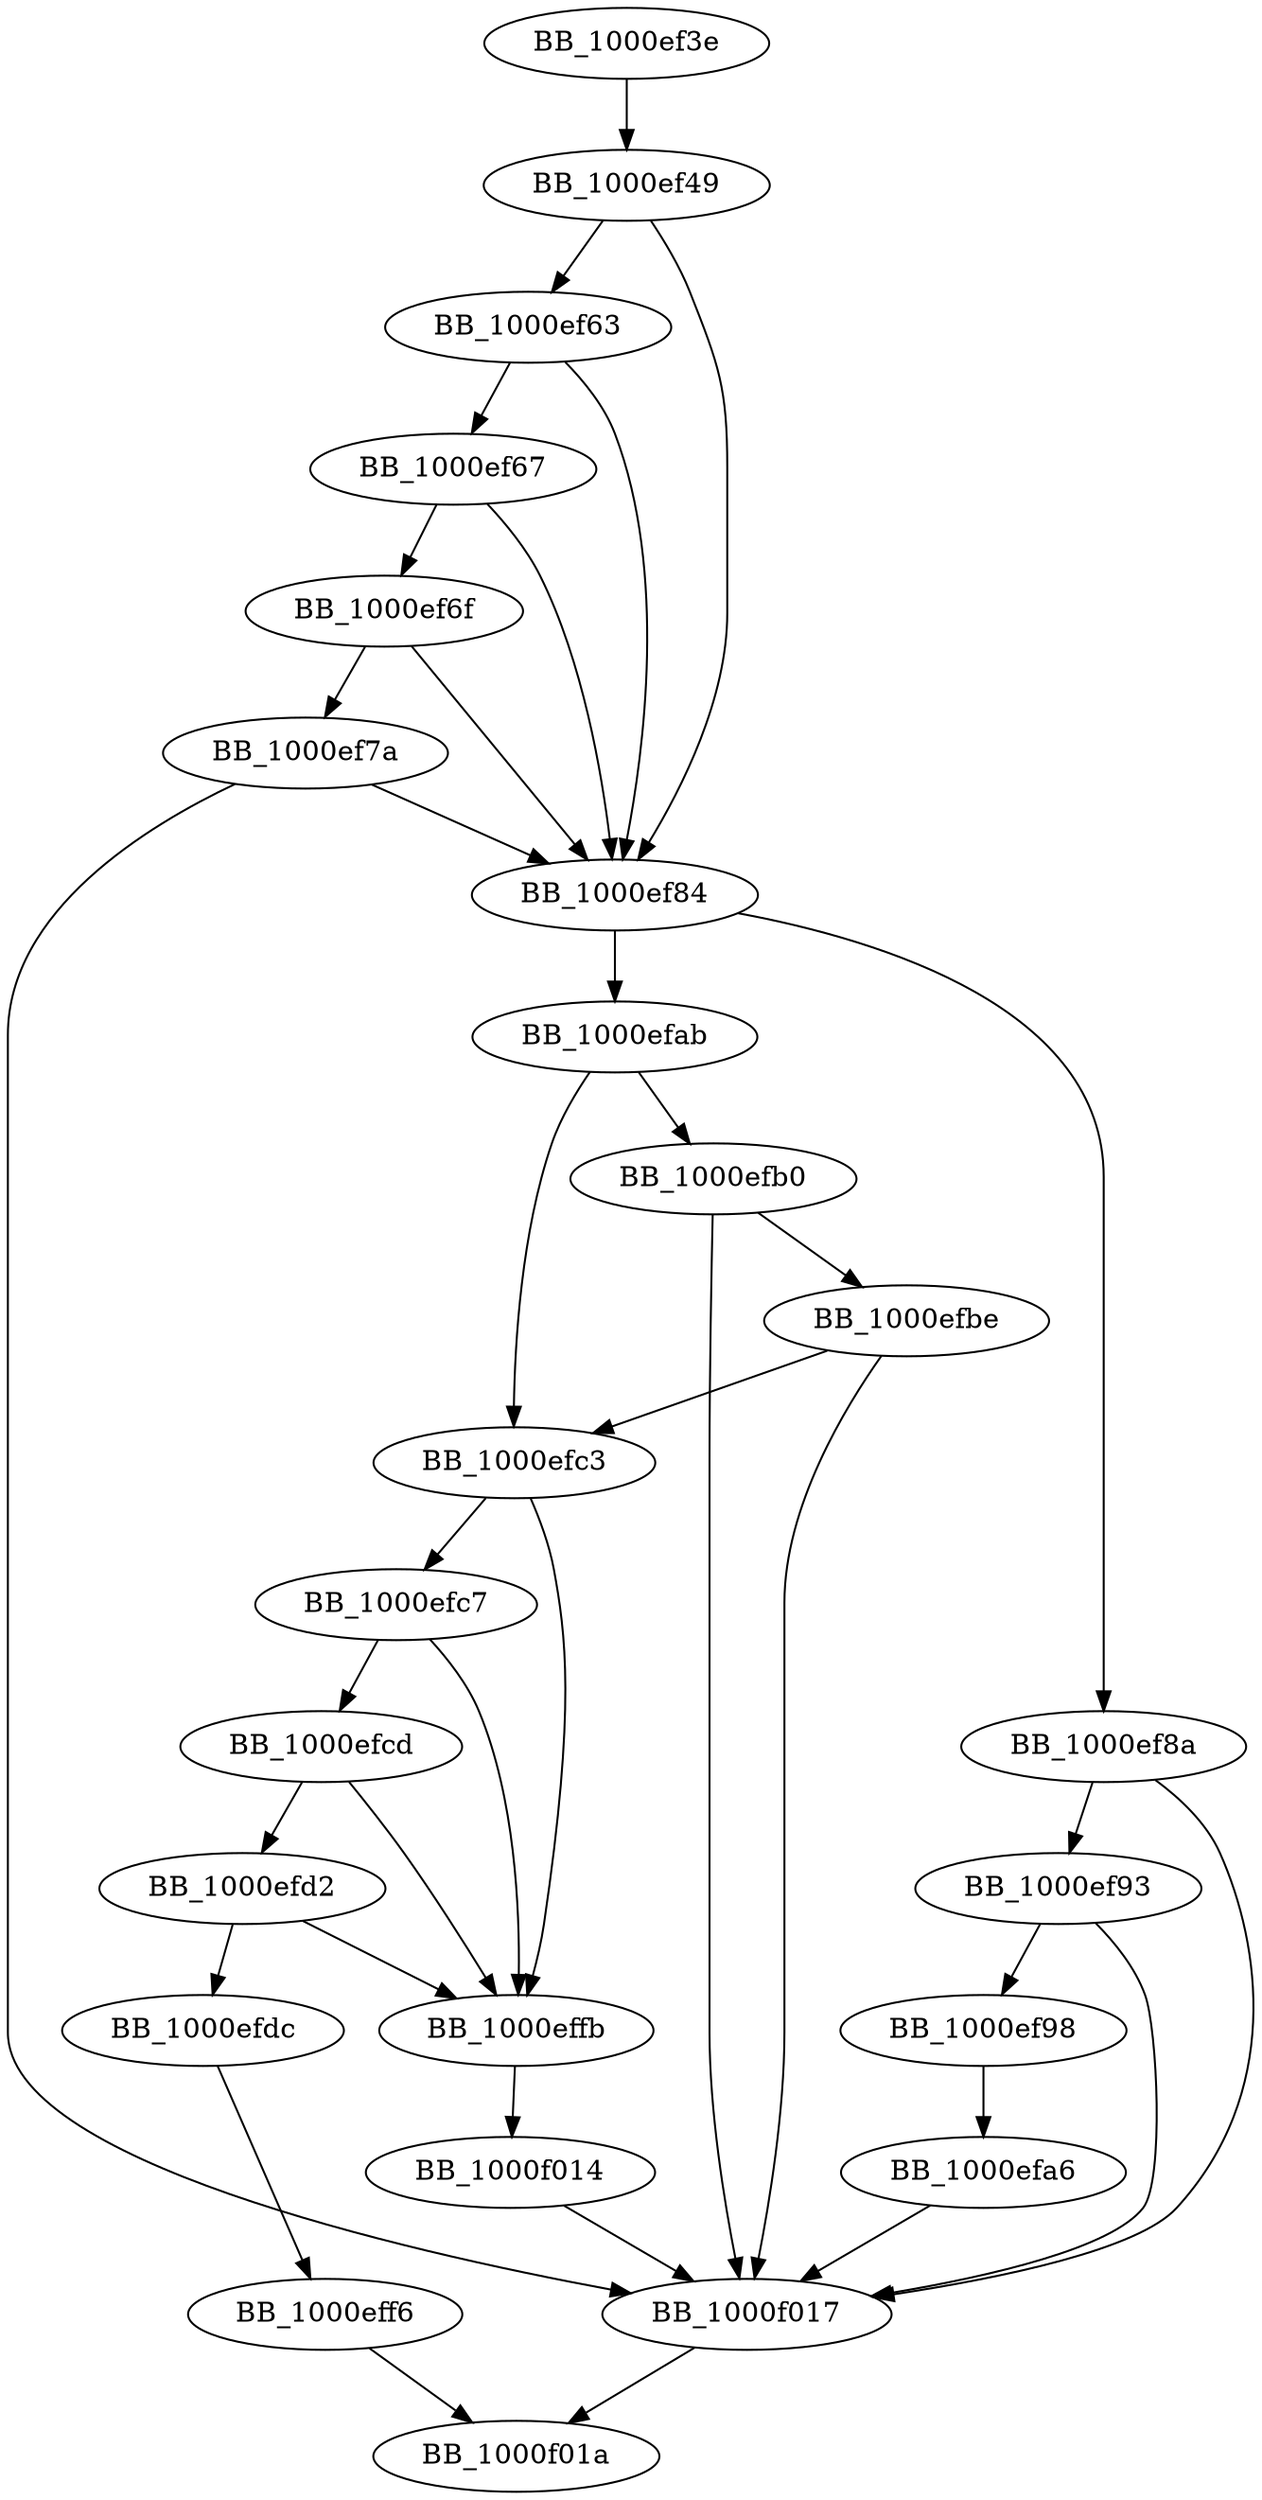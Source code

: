 DiGraph ___InternalCxxFrameHandler{
BB_1000ef3e->BB_1000ef49
BB_1000ef49->BB_1000ef63
BB_1000ef49->BB_1000ef84
BB_1000ef63->BB_1000ef67
BB_1000ef63->BB_1000ef84
BB_1000ef67->BB_1000ef6f
BB_1000ef67->BB_1000ef84
BB_1000ef6f->BB_1000ef7a
BB_1000ef6f->BB_1000ef84
BB_1000ef7a->BB_1000ef84
BB_1000ef7a->BB_1000f017
BB_1000ef84->BB_1000ef8a
BB_1000ef84->BB_1000efab
BB_1000ef8a->BB_1000ef93
BB_1000ef8a->BB_1000f017
BB_1000ef93->BB_1000ef98
BB_1000ef93->BB_1000f017
BB_1000ef98->BB_1000efa6
BB_1000efa6->BB_1000f017
BB_1000efab->BB_1000efb0
BB_1000efab->BB_1000efc3
BB_1000efb0->BB_1000efbe
BB_1000efb0->BB_1000f017
BB_1000efbe->BB_1000efc3
BB_1000efbe->BB_1000f017
BB_1000efc3->BB_1000efc7
BB_1000efc3->BB_1000effb
BB_1000efc7->BB_1000efcd
BB_1000efc7->BB_1000effb
BB_1000efcd->BB_1000efd2
BB_1000efcd->BB_1000effb
BB_1000efd2->BB_1000efdc
BB_1000efd2->BB_1000effb
BB_1000efdc->BB_1000eff6
BB_1000eff6->BB_1000f01a
BB_1000effb->BB_1000f014
BB_1000f014->BB_1000f017
BB_1000f017->BB_1000f01a
}
